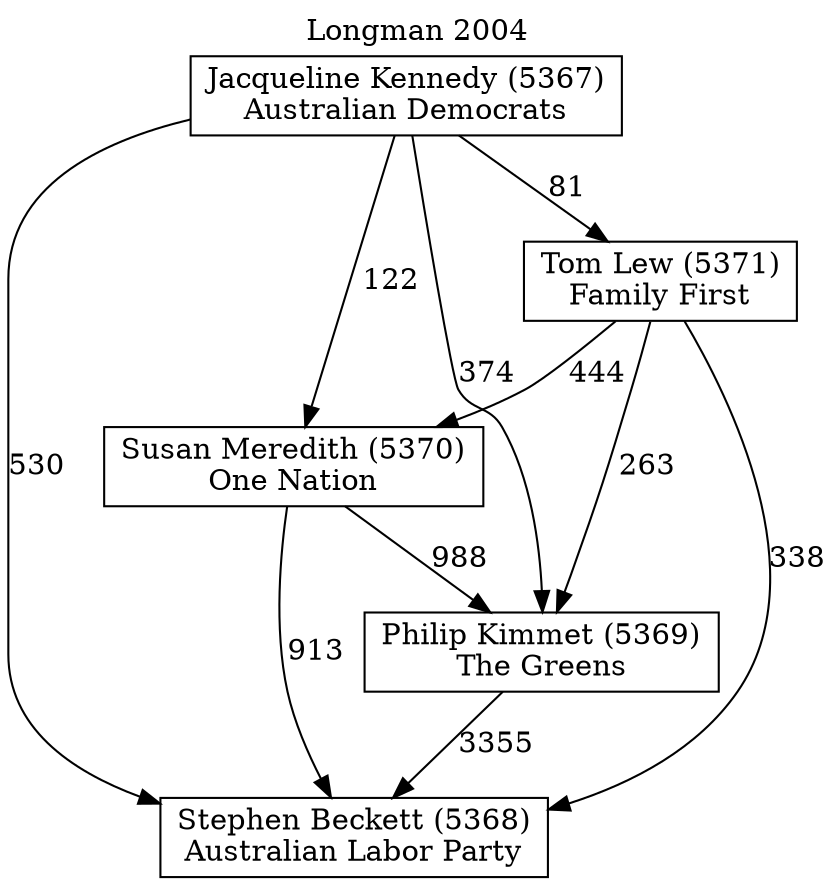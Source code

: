 // House preference flow
digraph "Stephen Beckett (5368)_Longman_2004" {
	graph [label="Longman 2004" labelloc=t mclimit=10]
	node [shape=box]
	"Jacqueline Kennedy (5367)" [label="Jacqueline Kennedy (5367)
Australian Democrats"]
	"Philip Kimmet (5369)" [label="Philip Kimmet (5369)
The Greens"]
	"Stephen Beckett (5368)" [label="Stephen Beckett (5368)
Australian Labor Party"]
	"Susan Meredith (5370)" [label="Susan Meredith (5370)
One Nation"]
	"Tom Lew (5371)" [label="Tom Lew (5371)
Family First"]
	"Jacqueline Kennedy (5367)" -> "Philip Kimmet (5369)" [label=374]
	"Jacqueline Kennedy (5367)" -> "Stephen Beckett (5368)" [label=530]
	"Jacqueline Kennedy (5367)" -> "Susan Meredith (5370)" [label=122]
	"Jacqueline Kennedy (5367)" -> "Tom Lew (5371)" [label=81]
	"Philip Kimmet (5369)" -> "Stephen Beckett (5368)" [label=3355]
	"Susan Meredith (5370)" -> "Philip Kimmet (5369)" [label=988]
	"Susan Meredith (5370)" -> "Stephen Beckett (5368)" [label=913]
	"Tom Lew (5371)" -> "Philip Kimmet (5369)" [label=263]
	"Tom Lew (5371)" -> "Stephen Beckett (5368)" [label=338]
	"Tom Lew (5371)" -> "Susan Meredith (5370)" [label=444]
}

